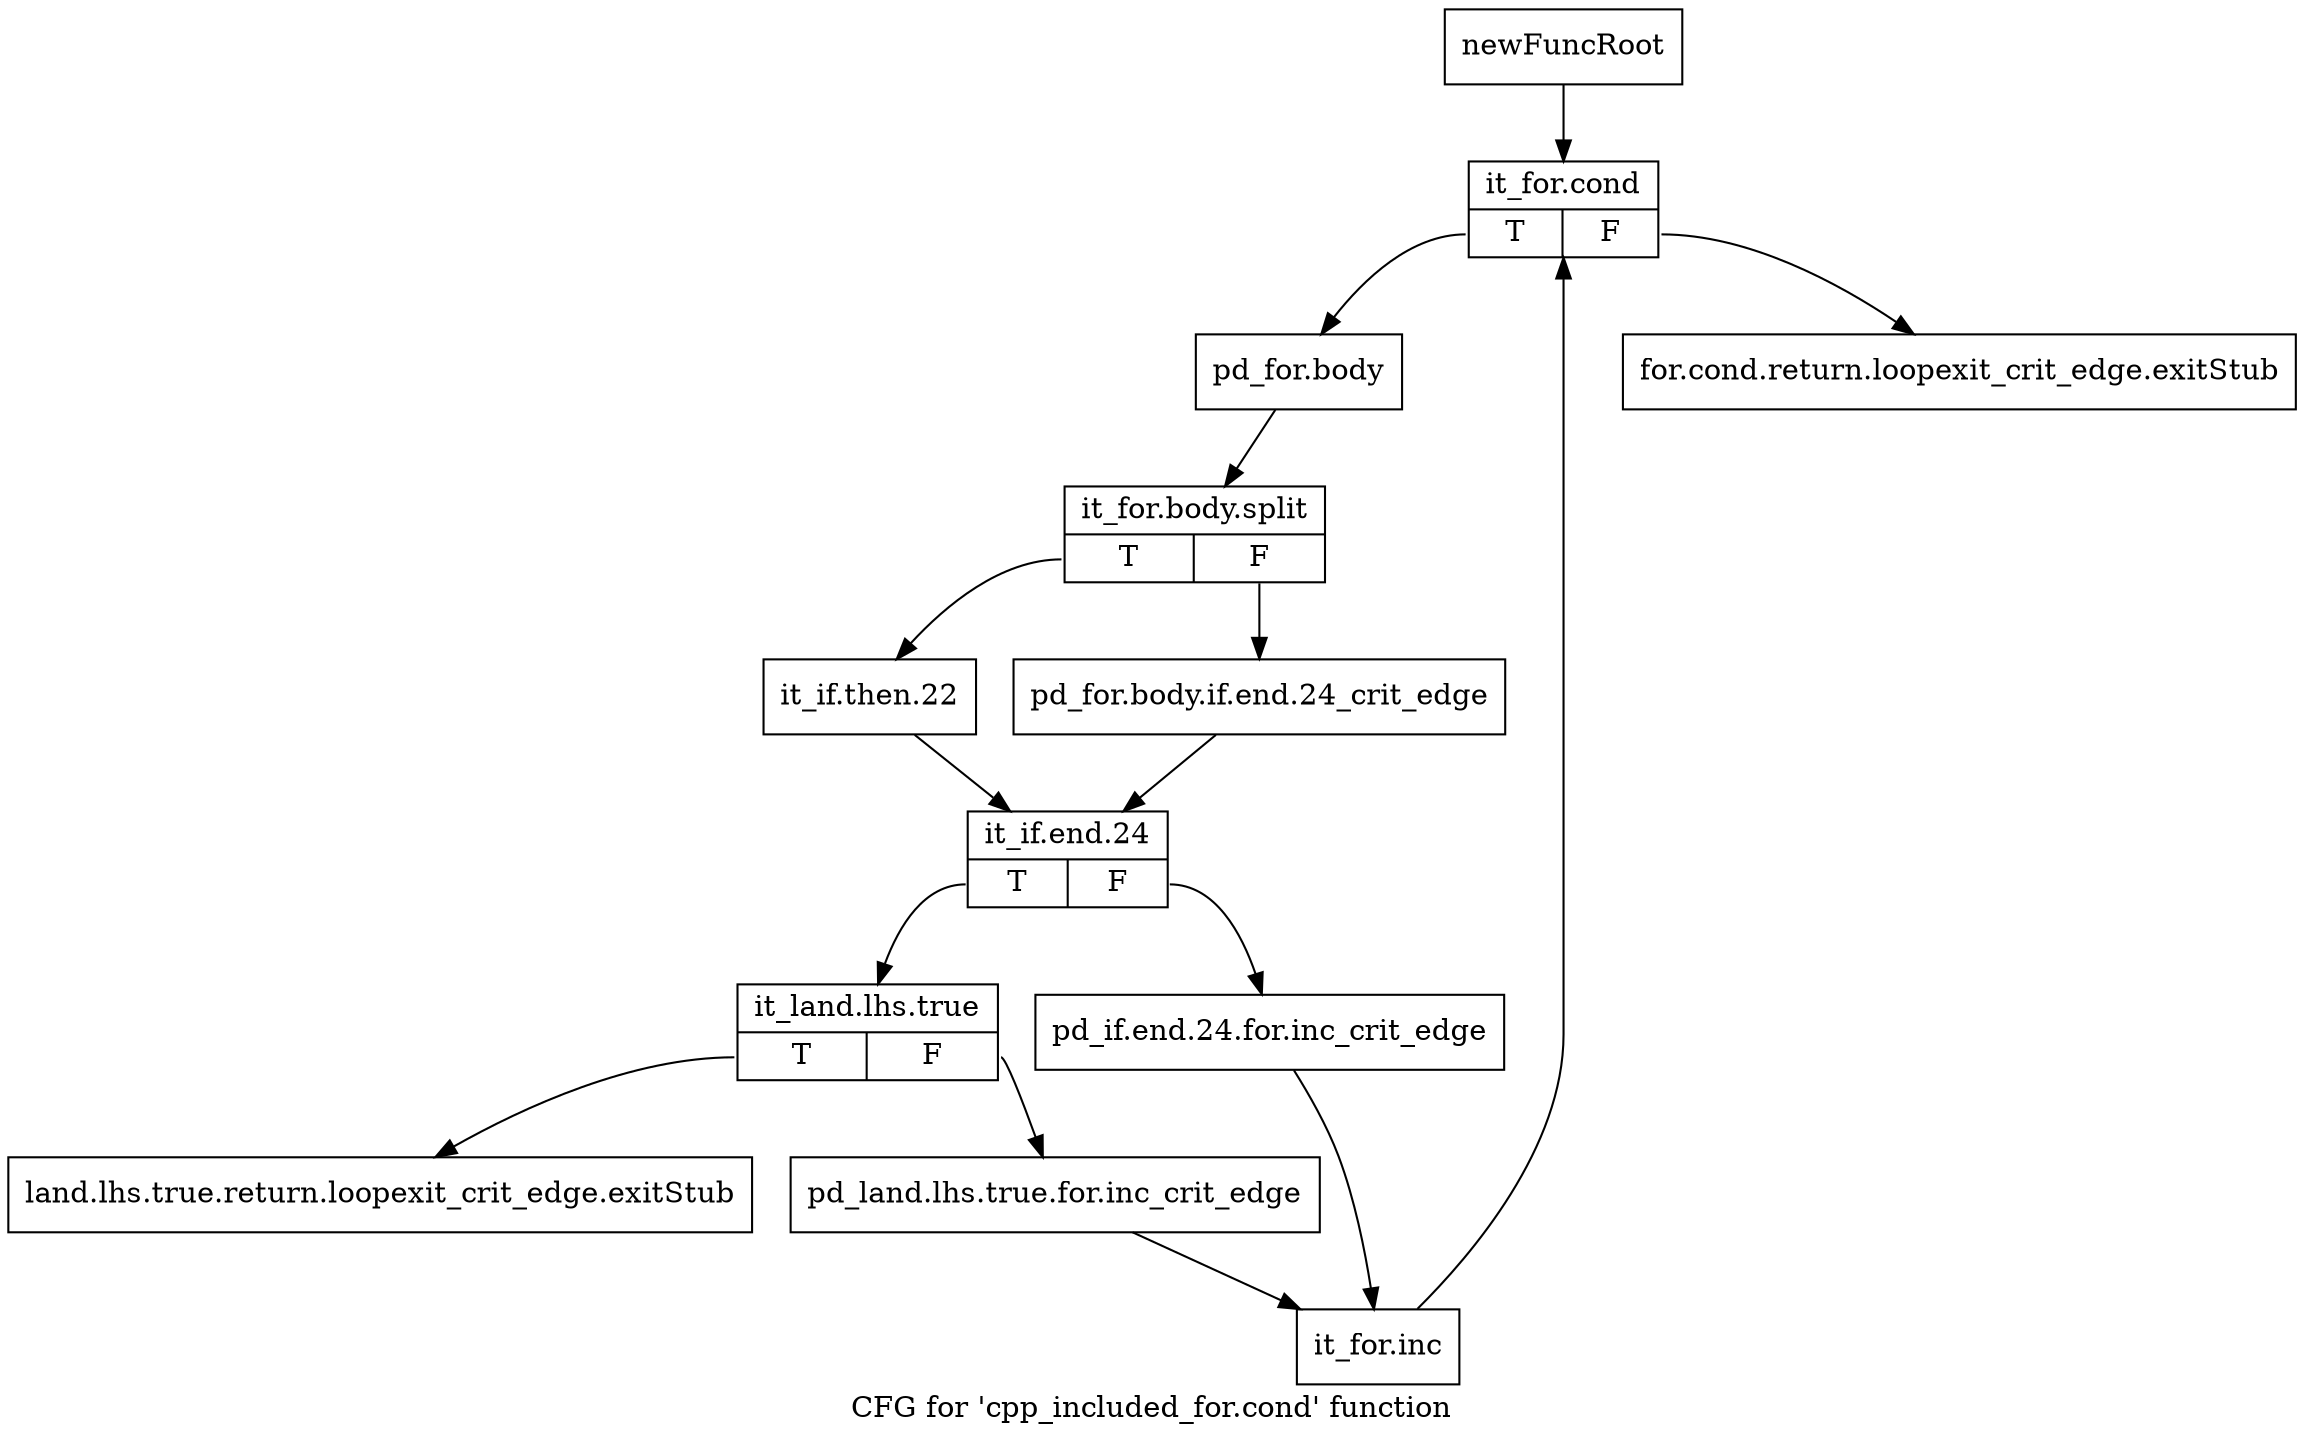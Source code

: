 digraph "CFG for 'cpp_included_for.cond' function" {
	label="CFG for 'cpp_included_for.cond' function";

	Node0xa2b0910 [shape=record,label="{newFuncRoot}"];
	Node0xa2b0910 -> Node0xa2b1210;
	Node0xa2b1170 [shape=record,label="{for.cond.return.loopexit_crit_edge.exitStub}"];
	Node0xa2b11c0 [shape=record,label="{land.lhs.true.return.loopexit_crit_edge.exitStub}"];
	Node0xa2b1210 [shape=record,label="{it_for.cond|{<s0>T|<s1>F}}"];
	Node0xa2b1210:s0 -> Node0xa2b1260;
	Node0xa2b1210:s1 -> Node0xa2b1170;
	Node0xa2b1260 [shape=record,label="{pd_for.body}"];
	Node0xa2b1260 -> Node0xf230df0;
	Node0xf230df0 [shape=record,label="{it_for.body.split|{<s0>T|<s1>F}}"];
	Node0xf230df0:s0 -> Node0xa2b1300;
	Node0xf230df0:s1 -> Node0xa2b12b0;
	Node0xa2b12b0 [shape=record,label="{pd_for.body.if.end.24_crit_edge}"];
	Node0xa2b12b0 -> Node0xa2b1350;
	Node0xa2b1300 [shape=record,label="{it_if.then.22}"];
	Node0xa2b1300 -> Node0xa2b1350;
	Node0xa2b1350 [shape=record,label="{it_if.end.24|{<s0>T|<s1>F}}"];
	Node0xa2b1350:s0 -> Node0xa2b13f0;
	Node0xa2b1350:s1 -> Node0xa2b13a0;
	Node0xa2b13a0 [shape=record,label="{pd_if.end.24.for.inc_crit_edge}"];
	Node0xa2b13a0 -> Node0xa2b1490;
	Node0xa2b13f0 [shape=record,label="{it_land.lhs.true|{<s0>T|<s1>F}}"];
	Node0xa2b13f0:s0 -> Node0xa2b11c0;
	Node0xa2b13f0:s1 -> Node0xa2b1440;
	Node0xa2b1440 [shape=record,label="{pd_land.lhs.true.for.inc_crit_edge}"];
	Node0xa2b1440 -> Node0xa2b1490;
	Node0xa2b1490 [shape=record,label="{it_for.inc}"];
	Node0xa2b1490 -> Node0xa2b1210;
}
